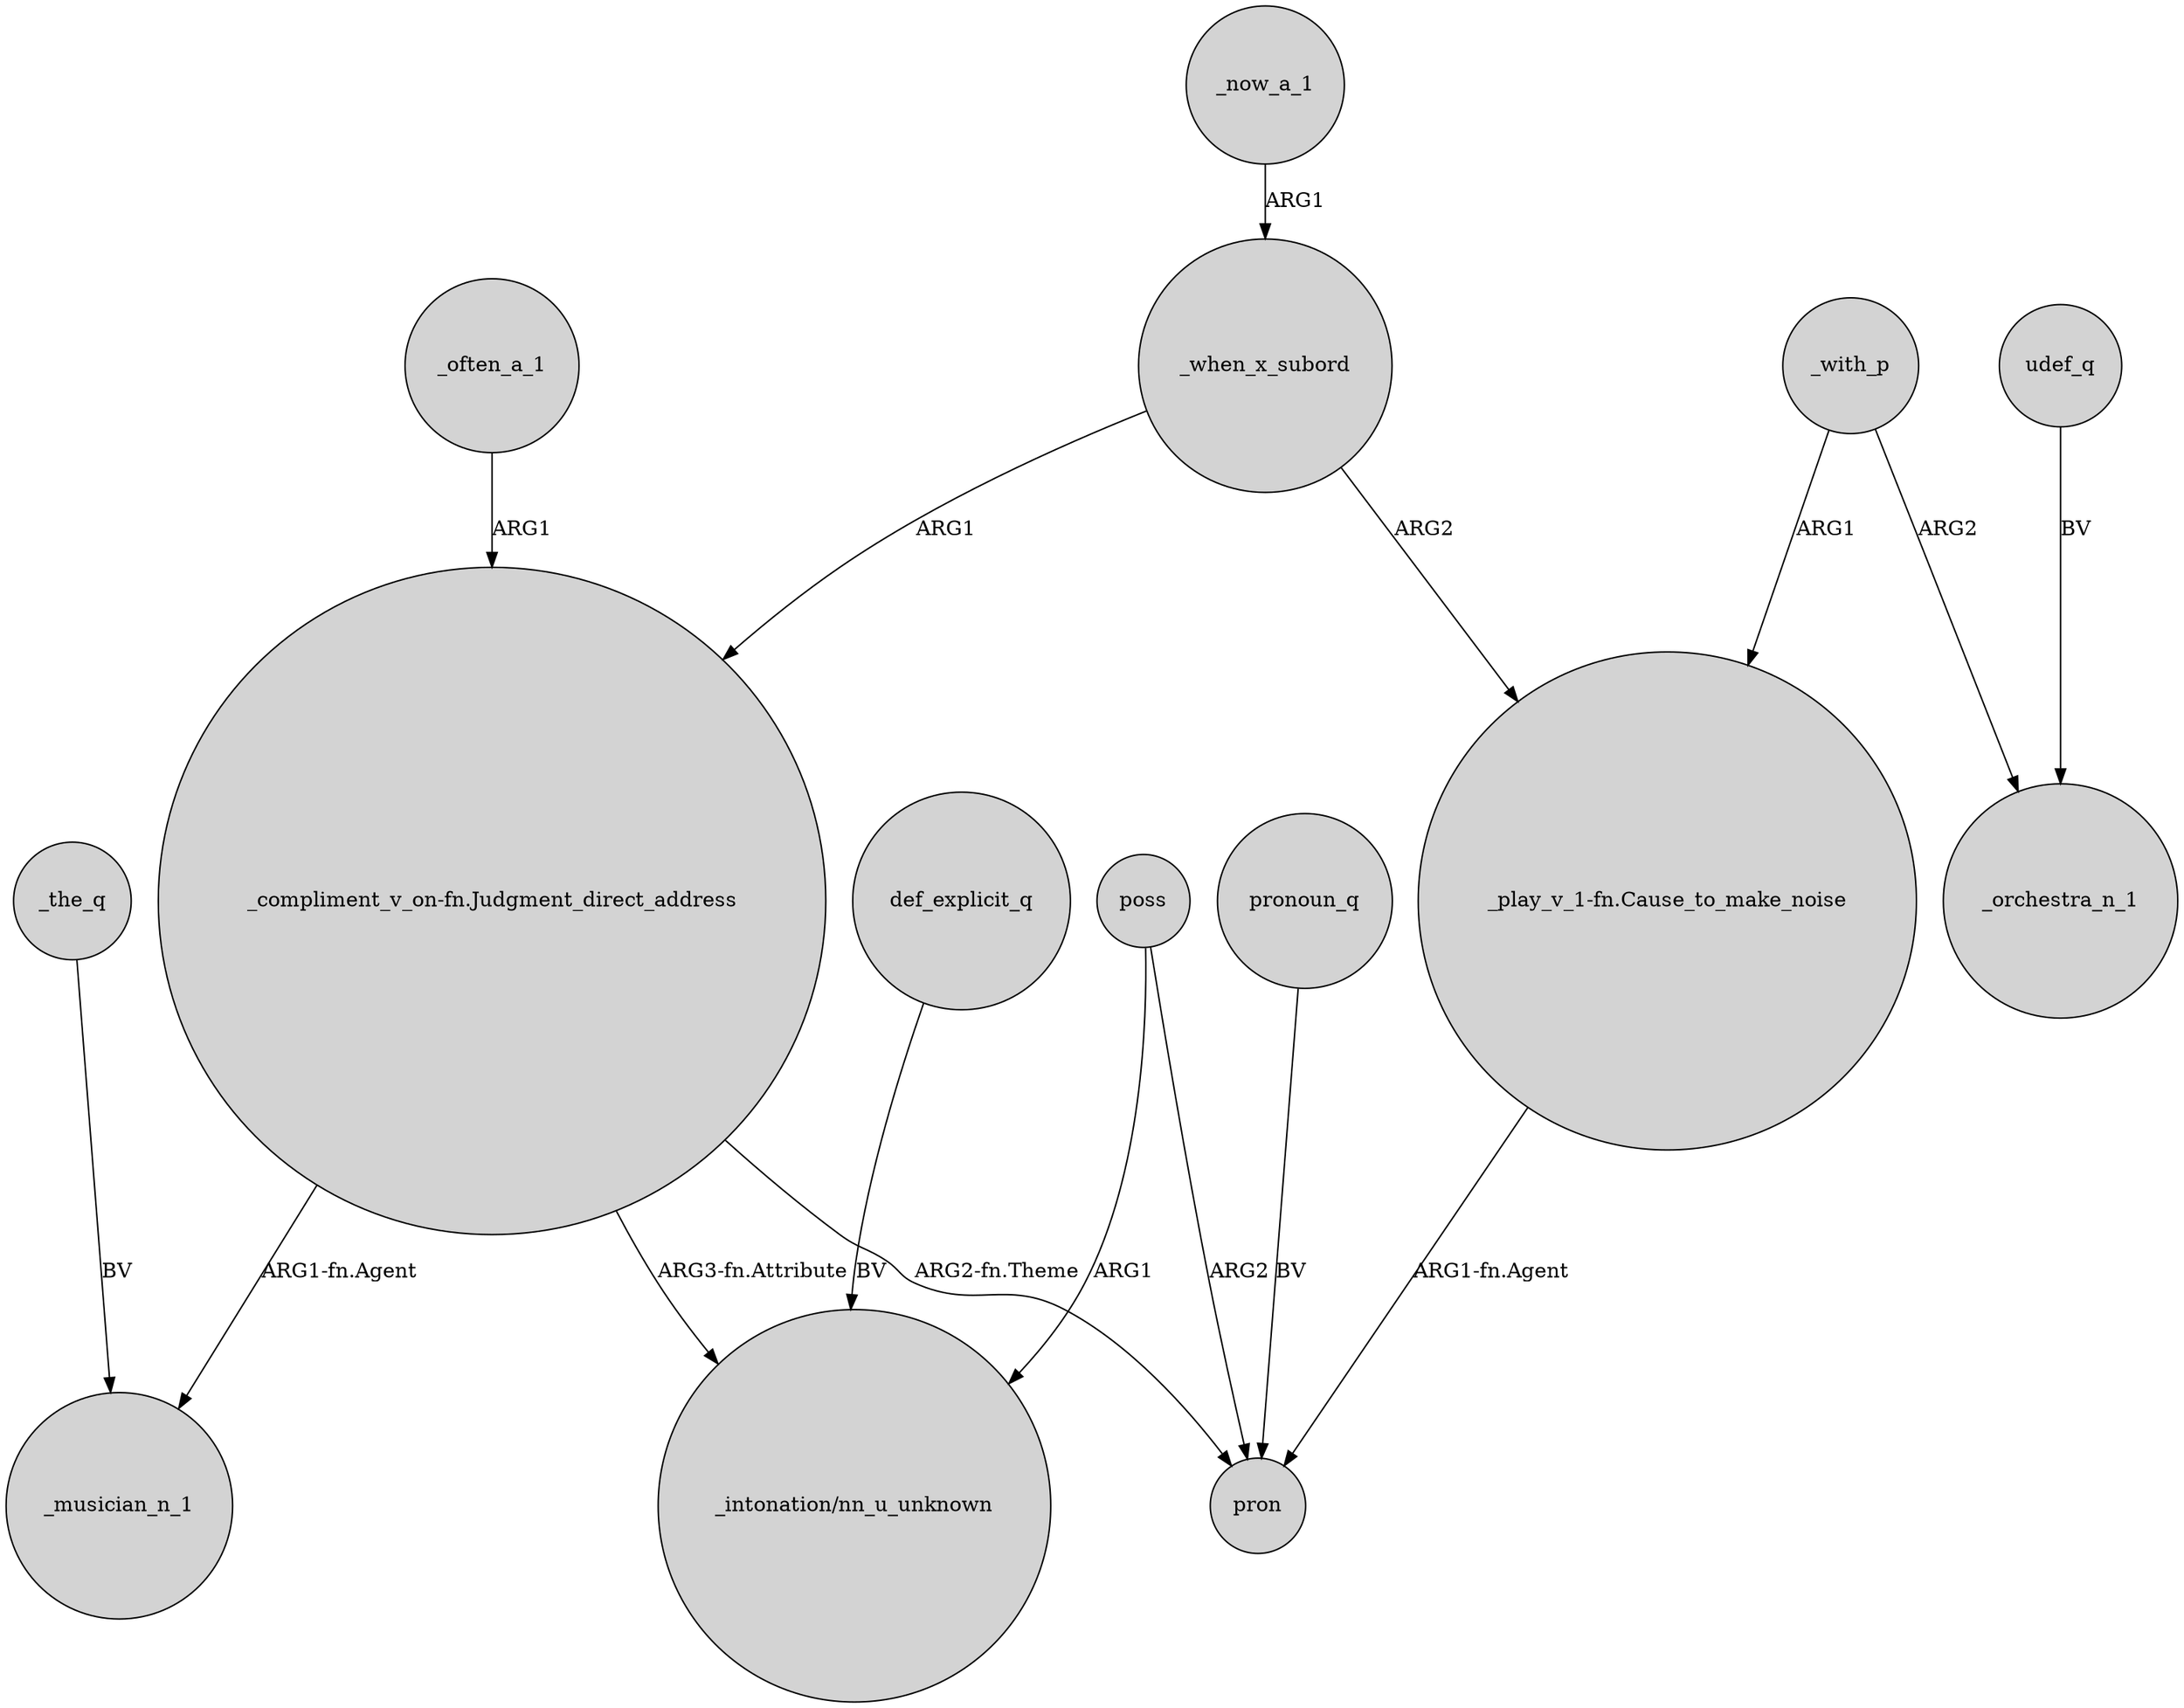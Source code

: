 digraph {
	node [shape=circle style=filled]
	_when_x_subord -> "_compliment_v_on-fn.Judgment_direct_address" [label=ARG1]
	_often_a_1 -> "_compliment_v_on-fn.Judgment_direct_address" [label=ARG1]
	_the_q -> _musician_n_1 [label=BV]
	"_compliment_v_on-fn.Judgment_direct_address" -> "_intonation/nn_u_unknown" [label="ARG3-fn.Attribute"]
	"_play_v_1-fn.Cause_to_make_noise" -> pron [label="ARG1-fn.Agent"]
	_now_a_1 -> _when_x_subord [label=ARG1]
	"_compliment_v_on-fn.Judgment_direct_address" -> pron [label="ARG2-fn.Theme"]
	def_explicit_q -> "_intonation/nn_u_unknown" [label=BV]
	poss -> pron [label=ARG2]
	_with_p -> _orchestra_n_1 [label=ARG2]
	_with_p -> "_play_v_1-fn.Cause_to_make_noise" [label=ARG1]
	udef_q -> _orchestra_n_1 [label=BV]
	"_compliment_v_on-fn.Judgment_direct_address" -> _musician_n_1 [label="ARG1-fn.Agent"]
	poss -> "_intonation/nn_u_unknown" [label=ARG1]
	_when_x_subord -> "_play_v_1-fn.Cause_to_make_noise" [label=ARG2]
	pronoun_q -> pron [label=BV]
}
